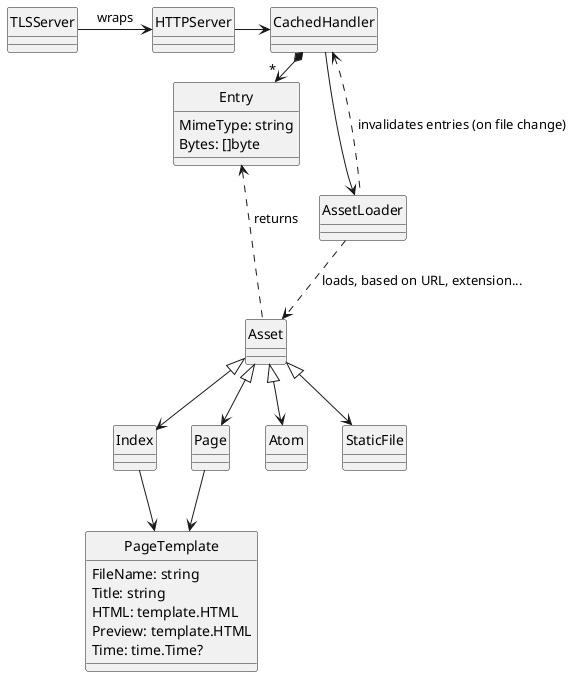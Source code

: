 @startuml
hide circle

class PageTemplate {
    FileName: string
    Title: string
    HTML: template.HTML
    Preview: template.HTML
    Time: time.Time?
}

class Entry {
    MimeType: string
    Bytes: []byte
}

TLSServer -> HTTPServer: wraps
HTTPServer -> CachedHandler
CachedHandler --> AssetLoader
CachedHandler *-> "*" Entry
AssetLoader ..> Asset: loads, based on URL, extension...
Asset <|--> Index
Asset <|--> Page
Asset <|--> Atom
Asset <|--> StaticFile
Index --> PageTemplate
Page --> PageTemplate
Entry <. Asset : returns
CachedHandler <.. AssetLoader  : invalidates entries (on file change)

@enduml